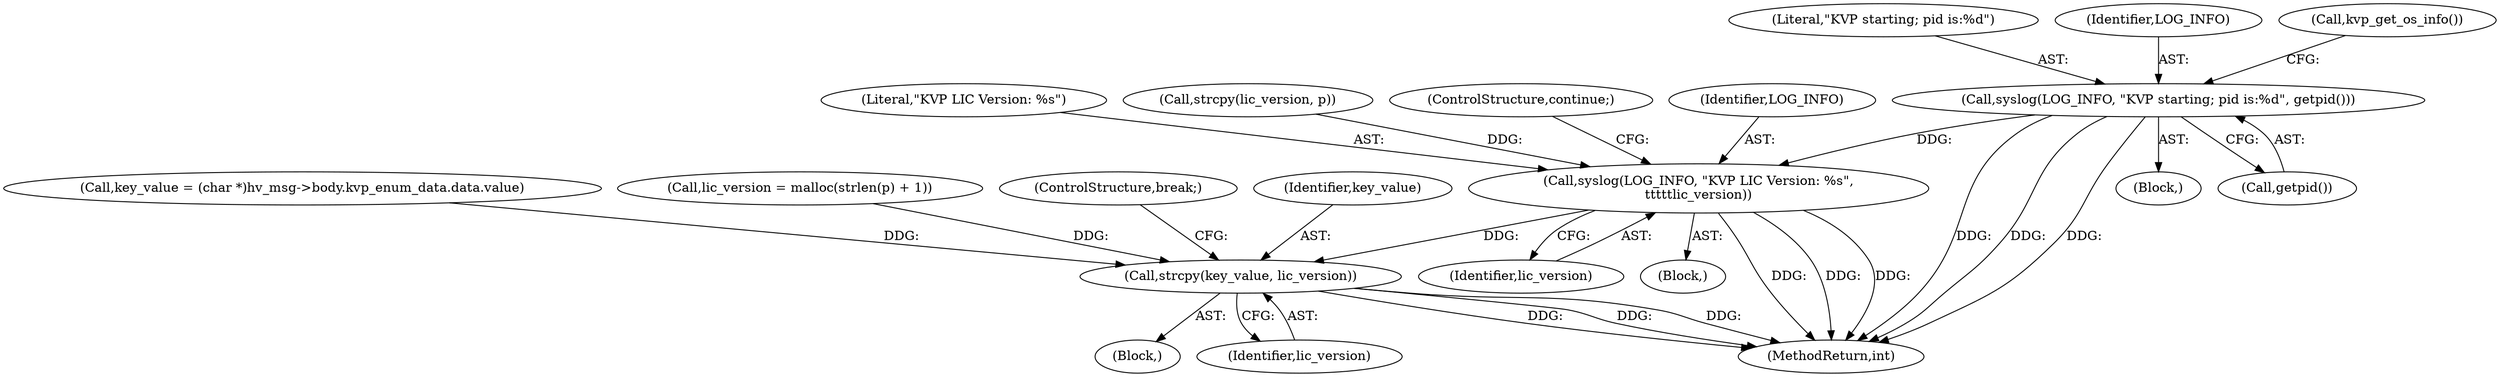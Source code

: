 digraph "0_linux_95a69adab9acfc3981c504737a2b6578e4d846ef@API" {
"1000134" [label="(Call,syslog(LOG_INFO, \"KVP starting; pid is:%d\", getpid()))"];
"1000423" [label="(Call,syslog(LOG_INFO, \"KVP LIC Version: %s\",\n\t\t\t\t\tlic_version))"];
"1000745" [label="(Call,strcpy(key_value, lic_version))"];
"1000425" [label="(Literal,\"KVP LIC Version: %s\")"];
"1000732" [label="(Block,)"];
"1000426" [label="(Identifier,lic_version)"];
"1000419" [label="(Block,)"];
"1000420" [label="(Call,strcpy(lic_version, p))"];
"1000136" [label="(Literal,\"KVP starting; pid is:%d\")"];
"1000747" [label="(Identifier,lic_version)"];
"1000711" [label="(Call,key_value = (char *)hv_msg->body.kvp_enum_data.data.value)"];
"1000134" [label="(Call,syslog(LOG_INFO, \"KVP starting; pid is:%d\", getpid()))"];
"1000410" [label="(Call,lic_version = malloc(strlen(p) + 1))"];
"1000432" [label="(ControlStructure,continue;)"];
"1000135" [label="(Identifier,LOG_INFO)"];
"1000868" [label="(MethodReturn,int)"];
"1000110" [label="(Block,)"];
"1000137" [label="(Call,getpid())"];
"1000748" [label="(ControlStructure,break;)"];
"1000746" [label="(Identifier,key_value)"];
"1000138" [label="(Call,kvp_get_os_info())"];
"1000745" [label="(Call,strcpy(key_value, lic_version))"];
"1000423" [label="(Call,syslog(LOG_INFO, \"KVP LIC Version: %s\",\n\t\t\t\t\tlic_version))"];
"1000424" [label="(Identifier,LOG_INFO)"];
"1000134" -> "1000110"  [label="AST: "];
"1000134" -> "1000137"  [label="CFG: "];
"1000135" -> "1000134"  [label="AST: "];
"1000136" -> "1000134"  [label="AST: "];
"1000137" -> "1000134"  [label="AST: "];
"1000138" -> "1000134"  [label="CFG: "];
"1000134" -> "1000868"  [label="DDG: "];
"1000134" -> "1000868"  [label="DDG: "];
"1000134" -> "1000868"  [label="DDG: "];
"1000134" -> "1000423"  [label="DDG: "];
"1000423" -> "1000419"  [label="AST: "];
"1000423" -> "1000426"  [label="CFG: "];
"1000424" -> "1000423"  [label="AST: "];
"1000425" -> "1000423"  [label="AST: "];
"1000426" -> "1000423"  [label="AST: "];
"1000432" -> "1000423"  [label="CFG: "];
"1000423" -> "1000868"  [label="DDG: "];
"1000423" -> "1000868"  [label="DDG: "];
"1000423" -> "1000868"  [label="DDG: "];
"1000420" -> "1000423"  [label="DDG: "];
"1000423" -> "1000745"  [label="DDG: "];
"1000745" -> "1000732"  [label="AST: "];
"1000745" -> "1000747"  [label="CFG: "];
"1000746" -> "1000745"  [label="AST: "];
"1000747" -> "1000745"  [label="AST: "];
"1000748" -> "1000745"  [label="CFG: "];
"1000745" -> "1000868"  [label="DDG: "];
"1000745" -> "1000868"  [label="DDG: "];
"1000745" -> "1000868"  [label="DDG: "];
"1000711" -> "1000745"  [label="DDG: "];
"1000410" -> "1000745"  [label="DDG: "];
}
